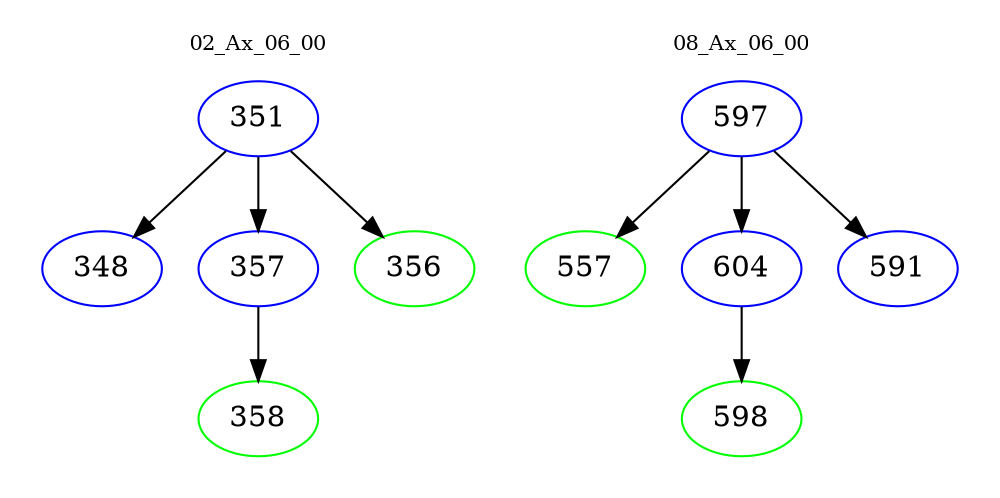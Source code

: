 digraph{
subgraph cluster_0 {
color = white
label = "02_Ax_06_00";
fontsize=10;
T0_351 [label="351", color="blue"]
T0_351 -> T0_348 [color="black"]
T0_348 [label="348", color="blue"]
T0_351 -> T0_357 [color="black"]
T0_357 [label="357", color="blue"]
T0_357 -> T0_358 [color="black"]
T0_358 [label="358", color="green"]
T0_351 -> T0_356 [color="black"]
T0_356 [label="356", color="green"]
}
subgraph cluster_1 {
color = white
label = "08_Ax_06_00";
fontsize=10;
T1_597 [label="597", color="blue"]
T1_597 -> T1_557 [color="black"]
T1_557 [label="557", color="green"]
T1_597 -> T1_604 [color="black"]
T1_604 [label="604", color="blue"]
T1_604 -> T1_598 [color="black"]
T1_598 [label="598", color="green"]
T1_597 -> T1_591 [color="black"]
T1_591 [label="591", color="blue"]
}
}
